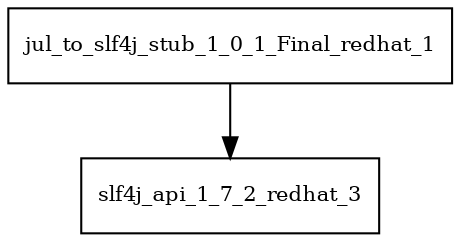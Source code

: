 digraph jul_to_slf4j_stub_1_0_1_Final_redhat_1_dependencies {
  node [shape = box, fontsize=10.0];
  jul_to_slf4j_stub_1_0_1_Final_redhat_1 -> slf4j_api_1_7_2_redhat_3;
}
